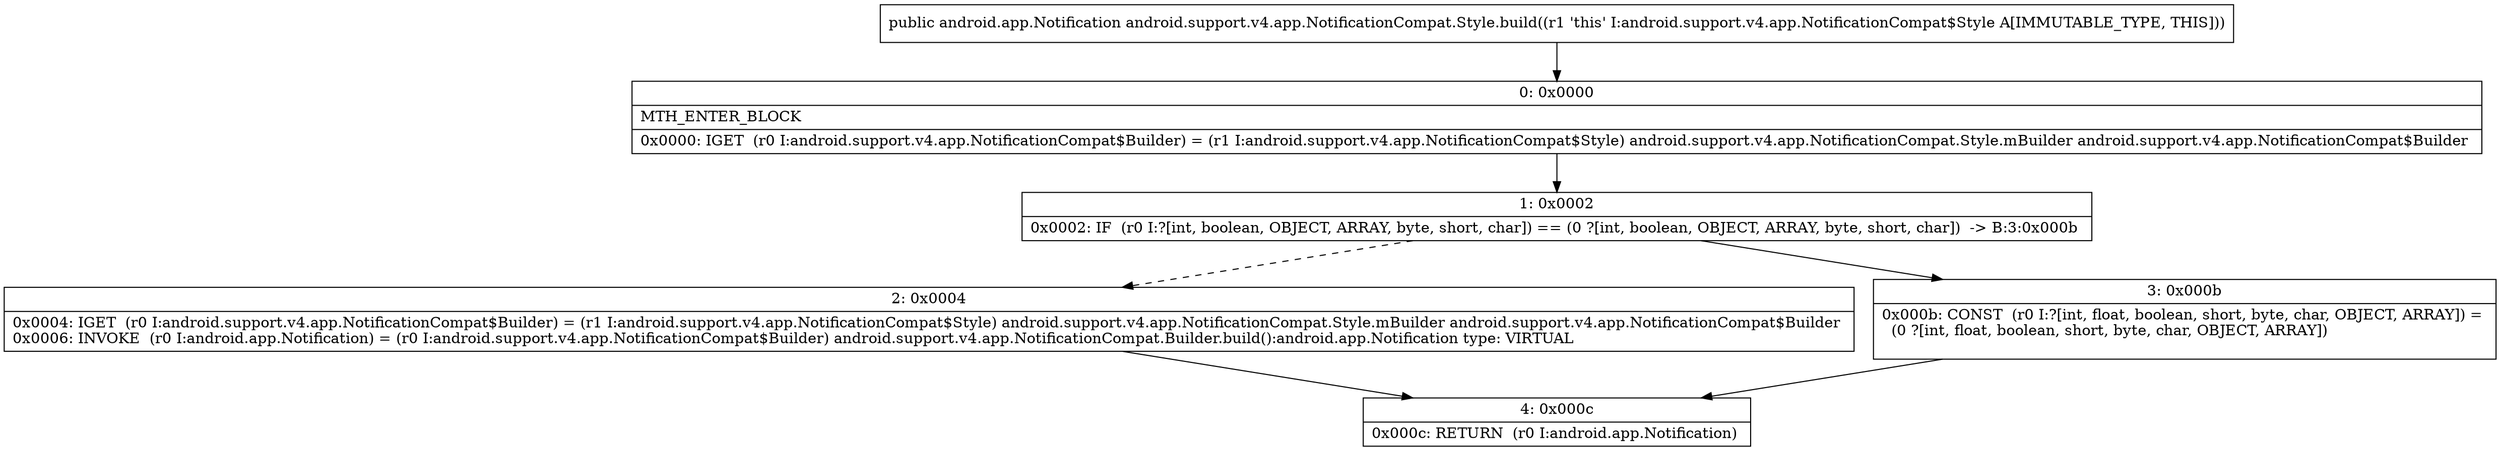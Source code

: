 digraph "CFG forandroid.support.v4.app.NotificationCompat.Style.build()Landroid\/app\/Notification;" {
Node_0 [shape=record,label="{0\:\ 0x0000|MTH_ENTER_BLOCK\l|0x0000: IGET  (r0 I:android.support.v4.app.NotificationCompat$Builder) = (r1 I:android.support.v4.app.NotificationCompat$Style) android.support.v4.app.NotificationCompat.Style.mBuilder android.support.v4.app.NotificationCompat$Builder \l}"];
Node_1 [shape=record,label="{1\:\ 0x0002|0x0002: IF  (r0 I:?[int, boolean, OBJECT, ARRAY, byte, short, char]) == (0 ?[int, boolean, OBJECT, ARRAY, byte, short, char])  \-\> B:3:0x000b \l}"];
Node_2 [shape=record,label="{2\:\ 0x0004|0x0004: IGET  (r0 I:android.support.v4.app.NotificationCompat$Builder) = (r1 I:android.support.v4.app.NotificationCompat$Style) android.support.v4.app.NotificationCompat.Style.mBuilder android.support.v4.app.NotificationCompat$Builder \l0x0006: INVOKE  (r0 I:android.app.Notification) = (r0 I:android.support.v4.app.NotificationCompat$Builder) android.support.v4.app.NotificationCompat.Builder.build():android.app.Notification type: VIRTUAL \l}"];
Node_3 [shape=record,label="{3\:\ 0x000b|0x000b: CONST  (r0 I:?[int, float, boolean, short, byte, char, OBJECT, ARRAY]) = \l  (0 ?[int, float, boolean, short, byte, char, OBJECT, ARRAY])\l \l}"];
Node_4 [shape=record,label="{4\:\ 0x000c|0x000c: RETURN  (r0 I:android.app.Notification) \l}"];
MethodNode[shape=record,label="{public android.app.Notification android.support.v4.app.NotificationCompat.Style.build((r1 'this' I:android.support.v4.app.NotificationCompat$Style A[IMMUTABLE_TYPE, THIS])) }"];
MethodNode -> Node_0;
Node_0 -> Node_1;
Node_1 -> Node_2[style=dashed];
Node_1 -> Node_3;
Node_2 -> Node_4;
Node_3 -> Node_4;
}

